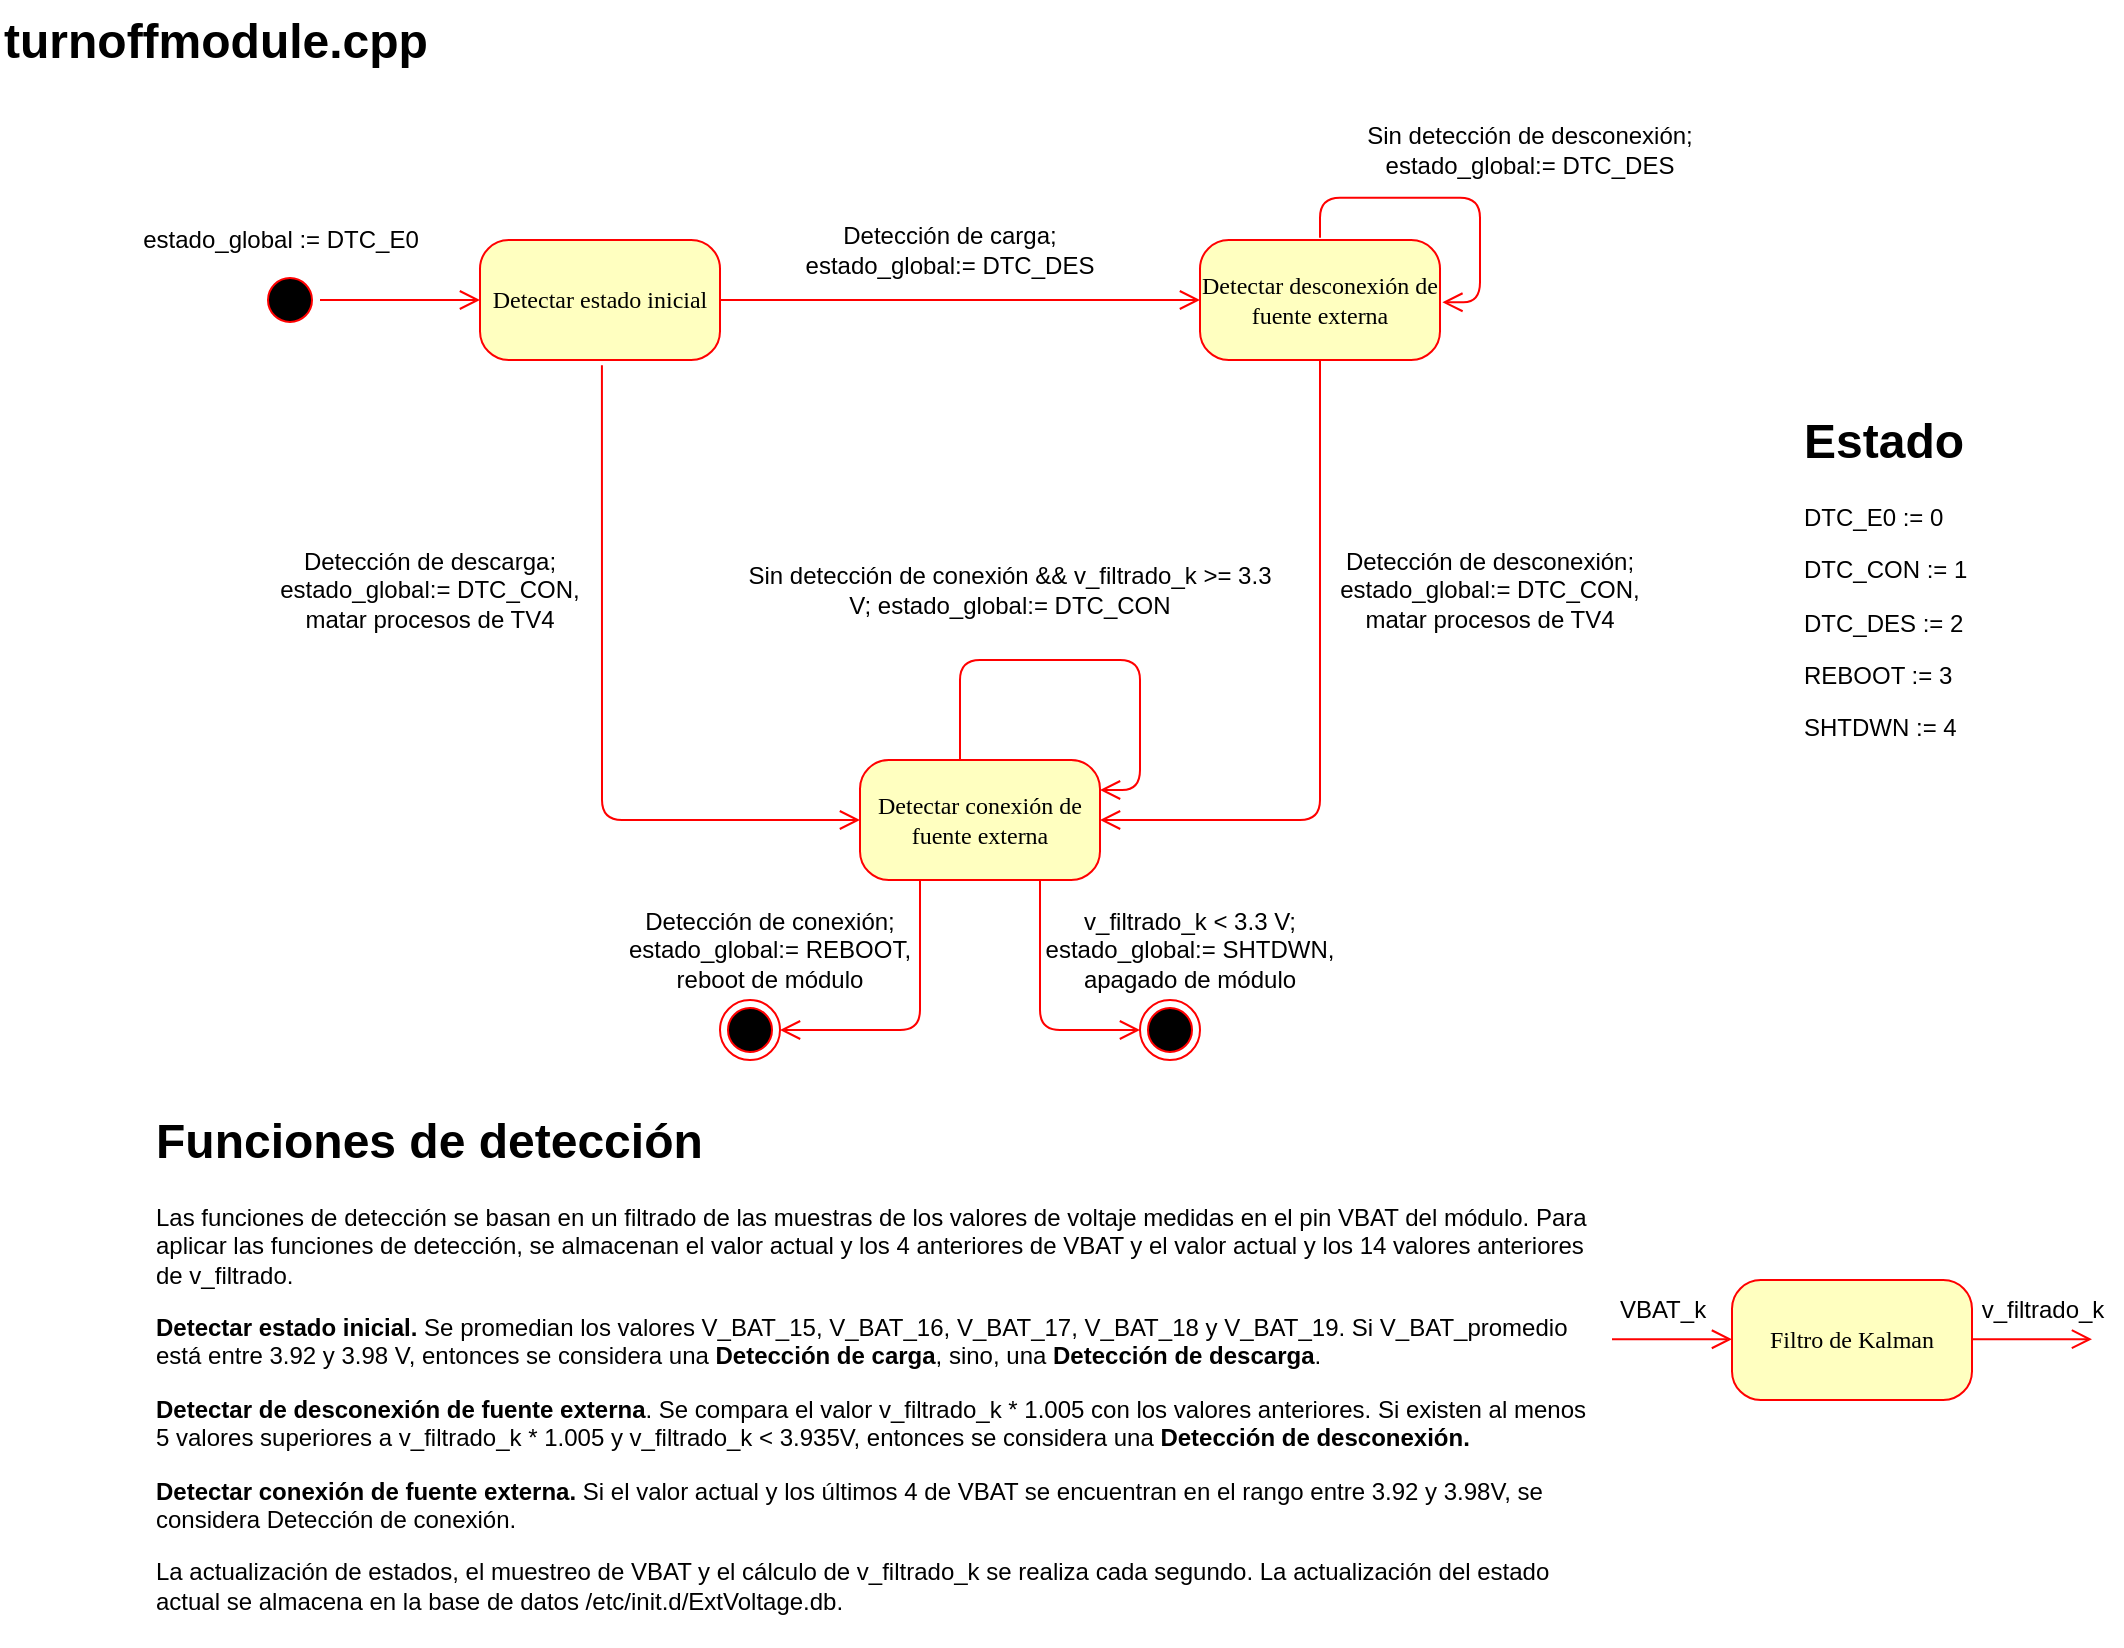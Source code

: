 <mxfile version="28.0.9">
  <diagram name="Page-1" id="58cdce13-f638-feb5-8d6f-7d28b1aa9fa0">
    <mxGraphModel dx="1034" dy="666" grid="1" gridSize="10" guides="1" tooltips="1" connect="1" arrows="1" fold="1" page="1" pageScale="1" pageWidth="1100" pageHeight="850" background="none" math="0" shadow="0">
      <root>
        <mxCell id="0" />
        <mxCell id="1" parent="0" />
        <mxCell id="382b91b5511bd0f7-1" value="" style="ellipse;html=1;shape=startState;fillColor=#000000;strokeColor=#ff0000;rounded=1;shadow=0;comic=0;labelBackgroundColor=none;fontFamily=Verdana;fontSize=12;fontColor=#000000;align=center;direction=south;" parent="1" vertex="1">
          <mxGeometry x="130" y="135" width="30" height="30" as="geometry" />
        </mxCell>
        <mxCell id="382b91b5511bd0f7-6" value="Detectar estado inicial" style="rounded=1;whiteSpace=wrap;html=1;arcSize=24;fillColor=#ffffc0;strokeColor=#ff0000;shadow=0;comic=0;labelBackgroundColor=none;fontFamily=Verdana;fontSize=12;fontColor=#000000;align=center;" parent="1" vertex="1">
          <mxGeometry x="240" y="120" width="120" height="60" as="geometry" />
        </mxCell>
        <mxCell id="2a3bc250acf0617d-9" style="edgeStyle=orthogonalEdgeStyle;html=1;labelBackgroundColor=none;endArrow=open;endSize=8;strokeColor=#ff0000;fontFamily=Verdana;fontSize=12;align=left;" parent="1" source="382b91b5511bd0f7-1" target="382b91b5511bd0f7-6" edge="1">
          <mxGeometry relative="1" as="geometry" />
        </mxCell>
        <mxCell id="24f968d109e7d6b4-3" value="" style="ellipse;html=1;shape=endState;fillColor=#000000;strokeColor=#ff0000;rounded=1;shadow=0;comic=0;labelBackgroundColor=none;fontFamily=Verdana;fontSize=12;fontColor=#000000;align=center;" parent="1" vertex="1">
          <mxGeometry x="360" y="500" width="30" height="30" as="geometry" />
        </mxCell>
        <mxCell id="rniwRAkn4TTbXeauMenW-1" value="Detectar conexión de fuente externa" style="rounded=1;whiteSpace=wrap;html=1;arcSize=24;fillColor=#ffffc0;strokeColor=#ff0000;shadow=0;comic=0;labelBackgroundColor=none;fontFamily=Verdana;fontSize=12;fontColor=#000000;align=center;" parent="1" vertex="1">
          <mxGeometry x="430" y="380" width="120" height="60" as="geometry" />
        </mxCell>
        <mxCell id="rniwRAkn4TTbXeauMenW-3" value="estado_global := DTC_E0" style="text;html=1;align=center;verticalAlign=middle;resizable=0;points=[];autosize=1;strokeColor=none;fillColor=none;" parent="1" vertex="1">
          <mxGeometry x="60" y="105" width="160" height="30" as="geometry" />
        </mxCell>
        <mxCell id="rniwRAkn4TTbXeauMenW-4" value="Detectar desconexión de fuente externa" style="rounded=1;whiteSpace=wrap;html=1;arcSize=24;fillColor=#ffffc0;strokeColor=#ff0000;shadow=0;comic=0;labelBackgroundColor=none;fontFamily=Verdana;fontSize=12;fontColor=#000000;align=center;" parent="1" vertex="1">
          <mxGeometry x="600" y="120" width="120" height="60" as="geometry" />
        </mxCell>
        <mxCell id="rniwRAkn4TTbXeauMenW-7" style="edgeStyle=orthogonalEdgeStyle;html=1;labelBackgroundColor=none;endArrow=open;endSize=8;strokeColor=#ff0000;fontFamily=Verdana;fontSize=12;align=left;exitX=1;exitY=0.5;exitDx=0;exitDy=0;entryX=0;entryY=0.5;entryDx=0;entryDy=0;" parent="1" source="382b91b5511bd0f7-6" target="rniwRAkn4TTbXeauMenW-4" edge="1">
          <mxGeometry relative="1" as="geometry">
            <mxPoint x="370" y="155" as="sourcePoint" />
            <mxPoint x="450" y="155" as="targetPoint" />
          </mxGeometry>
        </mxCell>
        <mxCell id="rniwRAkn4TTbXeauMenW-9" style="edgeStyle=orthogonalEdgeStyle;html=1;labelBackgroundColor=none;endArrow=open;endSize=8;strokeColor=#ff0000;fontFamily=Verdana;fontSize=12;align=left;exitX=0.508;exitY=1.043;exitDx=0;exitDy=0;entryX=0;entryY=0.5;entryDx=0;entryDy=0;exitPerimeter=0;" parent="1" source="382b91b5511bd0f7-6" target="rniwRAkn4TTbXeauMenW-1" edge="1">
          <mxGeometry relative="1" as="geometry">
            <mxPoint x="320" y="190" as="sourcePoint" />
            <mxPoint x="450" y="190" as="targetPoint" />
            <Array as="points">
              <mxPoint x="301" y="410" />
            </Array>
          </mxGeometry>
        </mxCell>
        <mxCell id="rniwRAkn4TTbXeauMenW-10" value="Detección de carga; estado_global:= DTC_DES" style="text;html=1;align=center;verticalAlign=middle;whiteSpace=wrap;rounded=0;" parent="1" vertex="1">
          <mxGeometry x="390" y="110" width="170" height="30" as="geometry" />
        </mxCell>
        <mxCell id="rniwRAkn4TTbXeauMenW-11" value="Sin detección de desconexión; estado_global:= DTC_DES" style="text;html=1;align=center;verticalAlign=middle;whiteSpace=wrap;rounded=0;" parent="1" vertex="1">
          <mxGeometry x="680" y="60" width="170" height="30" as="geometry" />
        </mxCell>
        <mxCell id="rniwRAkn4TTbXeauMenW-12" style="edgeStyle=orthogonalEdgeStyle;html=1;labelBackgroundColor=none;endArrow=open;endSize=8;strokeColor=#ff0000;fontFamily=Verdana;fontSize=12;align=left;exitX=0.5;exitY=0;exitDx=0;exitDy=0;entryX=1.01;entryY=0.538;entryDx=0;entryDy=0;entryPerimeter=0;" parent="1" edge="1">
          <mxGeometry relative="1" as="geometry">
            <mxPoint x="660" y="118.86" as="sourcePoint" />
            <mxPoint x="721.2" y="151.14" as="targetPoint" />
            <Array as="points">
              <mxPoint x="740" y="98.86" />
            </Array>
          </mxGeometry>
        </mxCell>
        <mxCell id="rniwRAkn4TTbXeauMenW-13" value="Detección de descarga; estado_global:= DTC_CON,&lt;div&gt;matar procesos de TV4&lt;/div&gt;" style="text;html=1;align=center;verticalAlign=middle;whiteSpace=wrap;rounded=0;" parent="1" vertex="1">
          <mxGeometry x="130" y="270" width="170" height="50" as="geometry" />
        </mxCell>
        <mxCell id="rniwRAkn4TTbXeauMenW-14" style="edgeStyle=orthogonalEdgeStyle;html=1;labelBackgroundColor=none;endArrow=open;endSize=8;strokeColor=#ff0000;fontFamily=Verdana;fontSize=12;align=left;exitX=0.5;exitY=1;exitDx=0;exitDy=0;entryX=1;entryY=0.5;entryDx=0;entryDy=0;" parent="1" source="rniwRAkn4TTbXeauMenW-4" target="rniwRAkn4TTbXeauMenW-1" edge="1">
          <mxGeometry relative="1" as="geometry">
            <mxPoint x="840" y="200" as="sourcePoint" />
            <mxPoint x="901.2" y="232.28" as="targetPoint" />
            <Array as="points">
              <mxPoint x="660" y="410" />
            </Array>
          </mxGeometry>
        </mxCell>
        <mxCell id="rniwRAkn4TTbXeauMenW-15" value="Detección de desconexión; estado_global:= DTC_CON,&lt;div&gt;matar procesos de TV4&lt;/div&gt;" style="text;html=1;align=center;verticalAlign=middle;whiteSpace=wrap;rounded=0;" parent="1" vertex="1">
          <mxGeometry x="660" y="270" width="170" height="50" as="geometry" />
        </mxCell>
        <mxCell id="rniwRAkn4TTbXeauMenW-16" style="edgeStyle=orthogonalEdgeStyle;html=1;labelBackgroundColor=none;endArrow=open;endSize=8;strokeColor=#ff0000;fontFamily=Verdana;fontSize=12;align=left;exitX=0.5;exitY=0;exitDx=0;exitDy=0;entryX=1;entryY=0.25;entryDx=0;entryDy=0;" parent="1" target="rniwRAkn4TTbXeauMenW-1" edge="1">
          <mxGeometry relative="1" as="geometry">
            <mxPoint x="480" y="380" as="sourcePoint" />
            <mxPoint x="541.2" y="412.28" as="targetPoint" />
            <Array as="points">
              <mxPoint x="480" y="330" />
              <mxPoint x="570" y="330" />
              <mxPoint x="570" y="395" />
            </Array>
          </mxGeometry>
        </mxCell>
        <mxCell id="rniwRAkn4TTbXeauMenW-17" value="Sin detección de conexión &amp;amp;&amp;amp; v_filtrado_k &amp;gt;= 3.3 V; estado_global:= DTC_CON" style="text;html=1;align=center;verticalAlign=middle;whiteSpace=wrap;rounded=0;" parent="1" vertex="1">
          <mxGeometry x="370" y="270" width="270" height="50" as="geometry" />
        </mxCell>
        <mxCell id="rniwRAkn4TTbXeauMenW-18" value="" style="ellipse;html=1;shape=endState;fillColor=#000000;strokeColor=#ff0000;rounded=1;shadow=0;comic=0;labelBackgroundColor=none;fontFamily=Verdana;fontSize=12;fontColor=#000000;align=center;" parent="1" vertex="1">
          <mxGeometry x="570" y="500" width="30" height="30" as="geometry" />
        </mxCell>
        <mxCell id="rniwRAkn4TTbXeauMenW-20" style="edgeStyle=orthogonalEdgeStyle;html=1;labelBackgroundColor=none;endArrow=open;endSize=8;strokeColor=#ff0000;fontFamily=Verdana;fontSize=12;align=left;exitX=0.25;exitY=1;exitDx=0;exitDy=0;entryX=1;entryY=0.5;entryDx=0;entryDy=0;" parent="1" source="rniwRAkn4TTbXeauMenW-1" target="24f968d109e7d6b4-3" edge="1">
          <mxGeometry relative="1" as="geometry">
            <mxPoint x="480" y="510" as="sourcePoint" />
            <mxPoint x="609" y="737" as="targetPoint" />
            <Array as="points">
              <mxPoint x="460" y="515" />
            </Array>
          </mxGeometry>
        </mxCell>
        <mxCell id="rniwRAkn4TTbXeauMenW-22" value="Detección de conexión;&lt;div&gt;estado_global:= REBOOT,&lt;/div&gt;&lt;div&gt;reboot de módulo&lt;/div&gt;" style="text;html=1;align=center;verticalAlign=middle;whiteSpace=wrap;rounded=0;" parent="1" vertex="1">
          <mxGeometry x="310" y="450" width="150" height="50" as="geometry" />
        </mxCell>
        <mxCell id="rniwRAkn4TTbXeauMenW-24" style="edgeStyle=orthogonalEdgeStyle;html=1;labelBackgroundColor=none;endArrow=open;endSize=8;strokeColor=#ff0000;fontFamily=Verdana;fontSize=12;align=left;exitX=0.75;exitY=1;exitDx=0;exitDy=0;entryX=0;entryY=0.5;entryDx=0;entryDy=0;" parent="1" source="rniwRAkn4TTbXeauMenW-1" target="rniwRAkn4TTbXeauMenW-18" edge="1">
          <mxGeometry relative="1" as="geometry">
            <mxPoint x="830" y="370" as="sourcePoint" />
            <mxPoint x="760" y="445" as="targetPoint" />
            <Array as="points">
              <mxPoint x="520" y="515" />
            </Array>
          </mxGeometry>
        </mxCell>
        <mxCell id="rniwRAkn4TTbXeauMenW-25" value="v_filtrado_k &amp;lt; 3.3 V;&lt;div&gt;estado_global:= SHTDWN,&lt;/div&gt;&lt;div&gt;apagado de módulo&lt;/div&gt;" style="text;html=1;align=center;verticalAlign=middle;whiteSpace=wrap;rounded=0;" parent="1" vertex="1">
          <mxGeometry x="520" y="450" width="150" height="50" as="geometry" />
        </mxCell>
        <mxCell id="rniwRAkn4TTbXeauMenW-27" value="&lt;h1 style=&quot;margin-top: 0px;&quot;&gt;Funciones de detección&lt;/h1&gt;&lt;p&gt;Las funciones de detección se basan en un filtrado de las muestras de los valores de voltaje medidas en el pin VBAT del módulo. Para aplicar las funciones de detección, se almacenan el valor actual y los 4 anteriores de VBAT y el valor actual y los 14 valores anteriores de v_filtrado.&lt;/p&gt;&lt;p&gt;&lt;b&gt;Detectar estado inicial.&lt;/b&gt;&amp;nbsp;Se promedian los valores V_BAT_15,&amp;nbsp;&lt;span style=&quot;background-color: transparent; color: light-dark(rgb(0, 0, 0), rgb(255, 255, 255));&quot;&gt;V_BAT_16,&amp;nbsp;&lt;/span&gt;&lt;span style=&quot;background-color: transparent; color: light-dark(rgb(0, 0, 0), rgb(255, 255, 255));&quot;&gt;V_BAT_17,&amp;nbsp;&lt;/span&gt;&lt;span style=&quot;background-color: transparent; color: light-dark(rgb(0, 0, 0), rgb(255, 255, 255));&quot;&gt;V_BAT_18 y&amp;nbsp;&lt;/span&gt;&lt;span style=&quot;background-color: transparent; color: light-dark(rgb(0, 0, 0), rgb(255, 255, 255));&quot;&gt;V_BAT_19. Si V_BAT_promedio está entre 3.92 y 3.98 V, entonces se considera una &lt;b&gt;Detección de carga&lt;/b&gt;, sino, una &lt;b&gt;Detección de descarga&lt;/b&gt;.&amp;nbsp;&lt;/span&gt;&lt;/p&gt;&lt;p&gt;&lt;b&gt;Detectar de desconexión de fuente externa&lt;/b&gt;. Se compara el valor v_filtrado_k * 1.005 con los valores anteriores. Si existen al menos 5 valores superiores a v_filtrado_k * 1.005 y v_filtrado_k &amp;lt; 3.935V, entonces se considera una &lt;b&gt;Detección de desconexión.&lt;/b&gt;&lt;/p&gt;&lt;p&gt;&lt;b&gt;Detectar conexión de fuente externa. &lt;/b&gt;Si el valor actual y los últimos 4 de VBAT se encuentran en el rango entre 3.92 y 3.98V, se considera Detección de conexión.&lt;/p&gt;&lt;p&gt;La actualización de estados, el muestreo de VBAT y el cálculo de v_filtrado_k se realiza cada segundo. La actualización del estado actual se almacena en la base de datos /etc/init.d/ExtVoltage.db.&lt;/p&gt;" style="text;html=1;whiteSpace=wrap;overflow=hidden;rounded=0;" parent="1" vertex="1">
          <mxGeometry x="76" y="550" width="720" height="270" as="geometry" />
        </mxCell>
        <mxCell id="rniwRAkn4TTbXeauMenW-28" value="Filtro de Kalman" style="rounded=1;whiteSpace=wrap;html=1;arcSize=24;fillColor=#ffffc0;strokeColor=#ff0000;shadow=0;comic=0;labelBackgroundColor=none;fontFamily=Verdana;fontSize=12;fontColor=#000000;align=center;" parent="1" vertex="1">
          <mxGeometry x="866" y="640" width="120" height="60" as="geometry" />
        </mxCell>
        <mxCell id="rniwRAkn4TTbXeauMenW-30" style="edgeStyle=orthogonalEdgeStyle;html=1;labelBackgroundColor=none;endArrow=open;endSize=8;strokeColor=#ff0000;fontFamily=Verdana;fontSize=12;align=left;entryX=0;entryY=0.5;entryDx=0;entryDy=0;" parent="1" edge="1">
          <mxGeometry relative="1" as="geometry">
            <mxPoint x="806" y="669.62" as="sourcePoint" />
            <mxPoint x="866" y="669.62" as="targetPoint" />
          </mxGeometry>
        </mxCell>
        <mxCell id="rniwRAkn4TTbXeauMenW-31" style="edgeStyle=orthogonalEdgeStyle;html=1;labelBackgroundColor=none;endArrow=open;endSize=8;strokeColor=#ff0000;fontFamily=Verdana;fontSize=12;align=left;entryX=0;entryY=0.5;entryDx=0;entryDy=0;" parent="1" edge="1">
          <mxGeometry relative="1" as="geometry">
            <mxPoint x="986" y="669.62" as="sourcePoint" />
            <mxPoint x="1046" y="669.62" as="targetPoint" />
            <Array as="points">
              <mxPoint x="1026" y="669.62" />
              <mxPoint x="1026" y="669.62" />
            </Array>
          </mxGeometry>
        </mxCell>
        <mxCell id="rniwRAkn4TTbXeauMenW-32" value="VBAT_k" style="text;html=1;align=center;verticalAlign=middle;resizable=0;points=[];autosize=1;strokeColor=none;fillColor=none;" parent="1" vertex="1">
          <mxGeometry x="796" y="640" width="70" height="30" as="geometry" />
        </mxCell>
        <mxCell id="rniwRAkn4TTbXeauMenW-33" value="v_filtrado_k" style="text;html=1;align=center;verticalAlign=middle;resizable=0;points=[];autosize=1;strokeColor=none;fillColor=none;" parent="1" vertex="1">
          <mxGeometry x="981" y="640" width="80" height="30" as="geometry" />
        </mxCell>
        <mxCell id="-ktJIrFalUcWvJaHLv5J-1" value="&lt;h1 style=&quot;margin-top: 0px;&quot;&gt;Estado&lt;/h1&gt;&lt;p&gt;DTC_E0 := 0&lt;/p&gt;&lt;p&gt;DTC_CON := 1&lt;/p&gt;&lt;p&gt;DTC_DES := 2&lt;/p&gt;&lt;p&gt;REBOOT := 3&lt;/p&gt;&lt;p&gt;SHTDWN := 4&lt;/p&gt;" style="text;html=1;whiteSpace=wrap;overflow=hidden;rounded=0;" parent="1" vertex="1">
          <mxGeometry x="900" y="200" width="110" height="190" as="geometry" />
        </mxCell>
        <mxCell id="BQMHnPqkqkYQ4VqijNL8-1" value="&lt;h1 style=&quot;margin-top: 0px;&quot;&gt;turnoffmodule.cpp&lt;/h1&gt;" style="text;html=1;whiteSpace=wrap;overflow=hidden;rounded=0;" parent="1" vertex="1">
          <mxGeometry width="240" height="40" as="geometry" />
        </mxCell>
      </root>
    </mxGraphModel>
  </diagram>
</mxfile>
